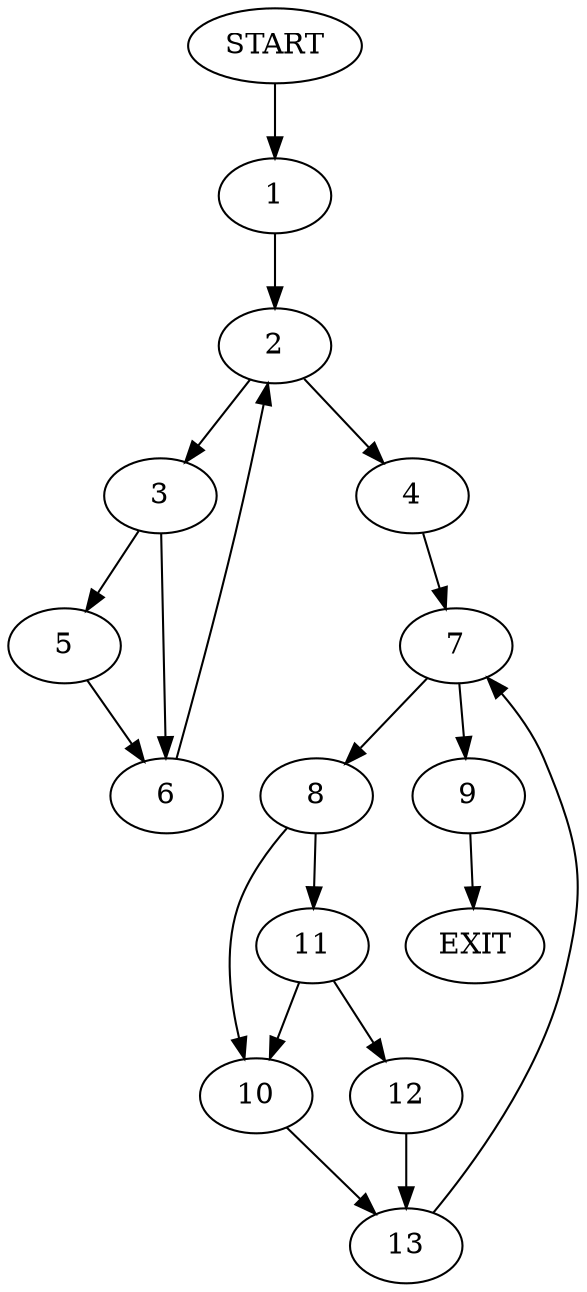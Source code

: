 digraph {
0 [label="START"]
14 [label="EXIT"]
0 -> 1
1 -> 2
2 -> 3
2 -> 4
3 -> 5
3 -> 6
4 -> 7
6 -> 2
5 -> 6
7 -> 8
7 -> 9
9 -> 14
8 -> 10
8 -> 11
11 -> 10
11 -> 12
10 -> 13
12 -> 13
13 -> 7
}
